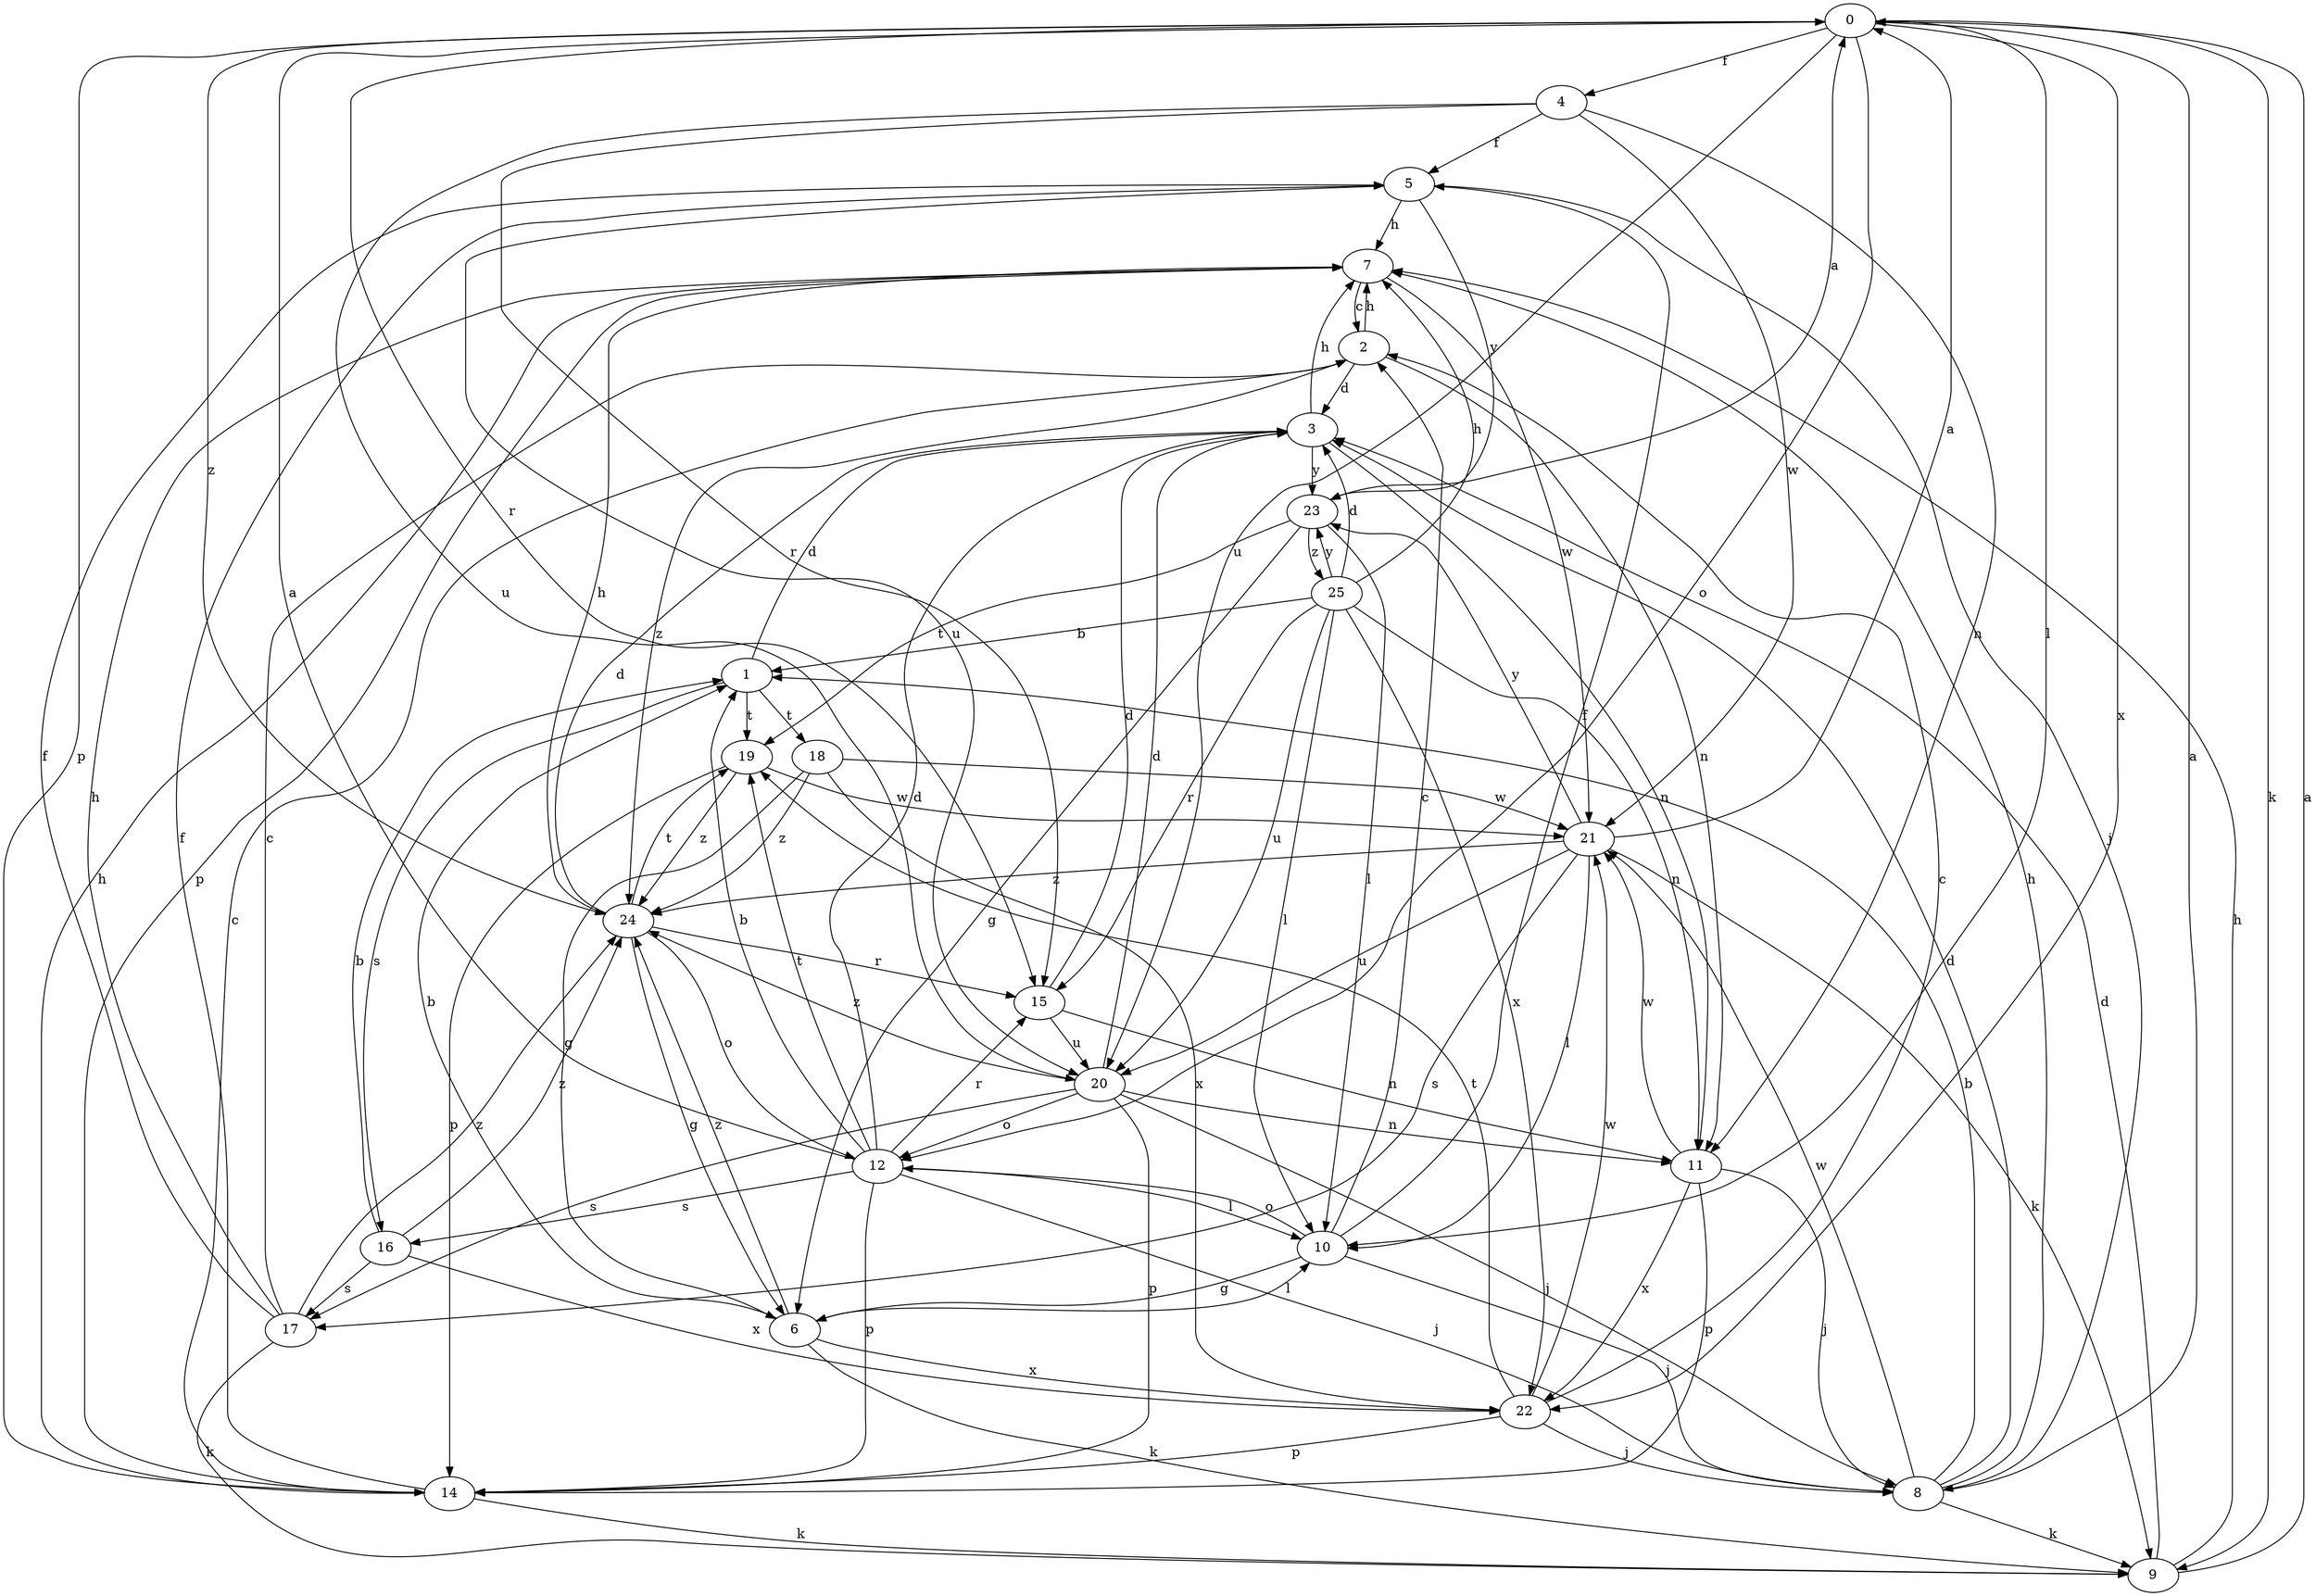 strict digraph  {
0;
1;
2;
3;
4;
5;
6;
7;
8;
9;
10;
11;
12;
14;
15;
16;
17;
18;
19;
20;
21;
22;
23;
24;
25;
0 -> 4  [label=f];
0 -> 9  [label=k];
0 -> 10  [label=l];
0 -> 12  [label=o];
0 -> 14  [label=p];
0 -> 15  [label=r];
0 -> 20  [label=u];
0 -> 22  [label=x];
0 -> 24  [label=z];
1 -> 3  [label=d];
1 -> 16  [label=s];
1 -> 18  [label=t];
1 -> 19  [label=t];
2 -> 3  [label=d];
2 -> 7  [label=h];
2 -> 11  [label=n];
2 -> 24  [label=z];
3 -> 7  [label=h];
3 -> 11  [label=n];
3 -> 23  [label=y];
4 -> 5  [label=f];
4 -> 11  [label=n];
4 -> 15  [label=r];
4 -> 20  [label=u];
4 -> 21  [label=w];
5 -> 7  [label=h];
5 -> 8  [label=j];
5 -> 20  [label=u];
5 -> 23  [label=y];
6 -> 1  [label=b];
6 -> 9  [label=k];
6 -> 10  [label=l];
6 -> 22  [label=x];
6 -> 24  [label=z];
7 -> 2  [label=c];
7 -> 14  [label=p];
7 -> 21  [label=w];
8 -> 0  [label=a];
8 -> 1  [label=b];
8 -> 3  [label=d];
8 -> 7  [label=h];
8 -> 9  [label=k];
8 -> 21  [label=w];
9 -> 0  [label=a];
9 -> 3  [label=d];
9 -> 7  [label=h];
10 -> 2  [label=c];
10 -> 5  [label=f];
10 -> 6  [label=g];
10 -> 8  [label=j];
10 -> 12  [label=o];
11 -> 8  [label=j];
11 -> 14  [label=p];
11 -> 21  [label=w];
11 -> 22  [label=x];
12 -> 0  [label=a];
12 -> 1  [label=b];
12 -> 3  [label=d];
12 -> 8  [label=j];
12 -> 10  [label=l];
12 -> 14  [label=p];
12 -> 15  [label=r];
12 -> 16  [label=s];
12 -> 19  [label=t];
14 -> 2  [label=c];
14 -> 5  [label=f];
14 -> 7  [label=h];
14 -> 9  [label=k];
15 -> 3  [label=d];
15 -> 11  [label=n];
15 -> 20  [label=u];
16 -> 1  [label=b];
16 -> 17  [label=s];
16 -> 22  [label=x];
16 -> 24  [label=z];
17 -> 2  [label=c];
17 -> 5  [label=f];
17 -> 7  [label=h];
17 -> 9  [label=k];
17 -> 24  [label=z];
18 -> 6  [label=g];
18 -> 21  [label=w];
18 -> 22  [label=x];
18 -> 24  [label=z];
19 -> 14  [label=p];
19 -> 21  [label=w];
19 -> 24  [label=z];
20 -> 3  [label=d];
20 -> 8  [label=j];
20 -> 11  [label=n];
20 -> 12  [label=o];
20 -> 14  [label=p];
20 -> 17  [label=s];
20 -> 24  [label=z];
21 -> 0  [label=a];
21 -> 9  [label=k];
21 -> 10  [label=l];
21 -> 17  [label=s];
21 -> 20  [label=u];
21 -> 23  [label=y];
21 -> 24  [label=z];
22 -> 2  [label=c];
22 -> 8  [label=j];
22 -> 14  [label=p];
22 -> 19  [label=t];
22 -> 21  [label=w];
23 -> 0  [label=a];
23 -> 6  [label=g];
23 -> 10  [label=l];
23 -> 19  [label=t];
23 -> 25  [label=z];
24 -> 3  [label=d];
24 -> 6  [label=g];
24 -> 7  [label=h];
24 -> 12  [label=o];
24 -> 15  [label=r];
24 -> 19  [label=t];
25 -> 1  [label=b];
25 -> 3  [label=d];
25 -> 7  [label=h];
25 -> 10  [label=l];
25 -> 11  [label=n];
25 -> 15  [label=r];
25 -> 20  [label=u];
25 -> 22  [label=x];
25 -> 23  [label=y];
}

